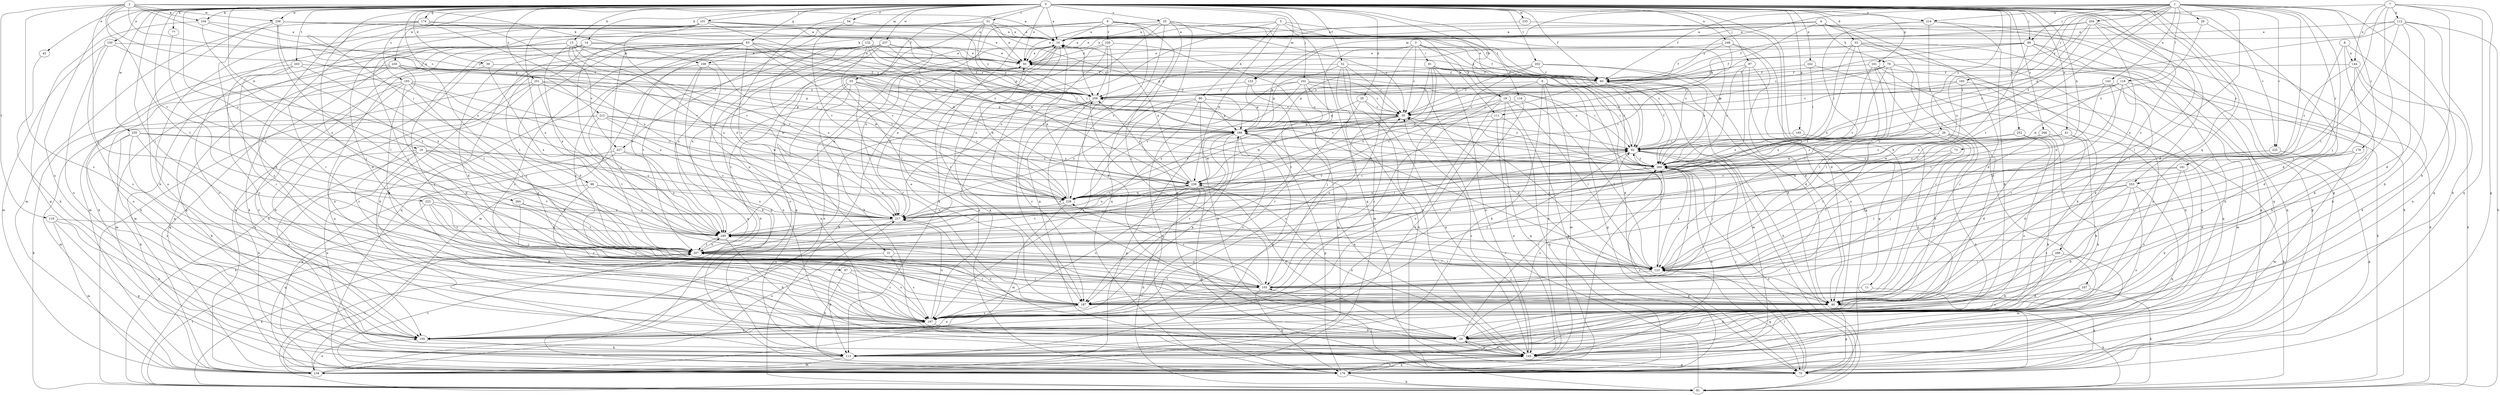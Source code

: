 strict digraph  {
0;
1;
2;
3;
4;
5;
6;
7;
8;
9;
10;
11;
13;
14;
18;
19;
20;
25;
26;
29;
30;
31;
33;
35;
39;
40;
41;
42;
50;
51;
52;
54;
55;
60;
63;
70;
73;
77;
78;
80;
81;
87;
89;
91;
92;
96;
97;
101;
102;
103;
104;
108;
111;
112;
113;
116;
118;
119;
123;
132;
133;
134;
143;
144;
145;
150;
155;
161;
165;
166;
167;
174;
176;
179;
181;
183;
187;
193;
197;
202;
203;
204;
207;
212;
214;
217;
223;
225;
226;
227;
228;
230;
233;
235;
237;
238;
239;
242;
248;
249;
251;
252;
253;
259;
264;
266;
268;
269;
0 -> 10  [label=a];
0 -> 11  [label=b];
0 -> 13  [label=b];
0 -> 14  [label=b];
0 -> 18  [label=b];
0 -> 19  [label=b];
0 -> 25  [label=c];
0 -> 26  [label=c];
0 -> 31  [label=d];
0 -> 33  [label=d];
0 -> 35  [label=d];
0 -> 39  [label=d];
0 -> 40  [label=d];
0 -> 41  [label=e];
0 -> 42  [label=e];
0 -> 50  [label=e];
0 -> 51  [label=f];
0 -> 52  [label=f];
0 -> 54  [label=f];
0 -> 55  [label=f];
0 -> 60  [label=f];
0 -> 63  [label=g];
0 -> 70  [label=g];
0 -> 73  [label=h];
0 -> 77  [label=h];
0 -> 87  [label=i];
0 -> 89  [label=i];
0 -> 96  [label=j];
0 -> 97  [label=j];
0 -> 101  [label=j];
0 -> 102  [label=j];
0 -> 104  [label=k];
0 -> 116  [label=l];
0 -> 132  [label=m];
0 -> 133  [label=m];
0 -> 150  [label=o];
0 -> 155  [label=o];
0 -> 161  [label=p];
0 -> 165  [label=p];
0 -> 167  [label=q];
0 -> 174  [label=q];
0 -> 193  [label=s];
0 -> 202  [label=t];
0 -> 203  [label=t];
0 -> 212  [label=u];
0 -> 214  [label=u];
0 -> 223  [label=v];
0 -> 225  [label=v];
0 -> 230  [label=w];
0 -> 233  [label=w];
0 -> 235  [label=w];
0 -> 237  [label=w];
0 -> 238  [label=w];
0 -> 242  [label=x];
0 -> 248  [label=x];
0 -> 251  [label=y];
0 -> 252  [label=y];
0 -> 253  [label=y];
0 -> 264  [label=z];
0 -> 266  [label=z];
0 -> 268  [label=z];
1 -> 29  [label=c];
1 -> 60  [label=f];
1 -> 89  [label=i];
1 -> 103  [label=j];
1 -> 118  [label=l];
1 -> 133  [label=m];
1 -> 143  [label=n];
1 -> 176  [label=q];
1 -> 179  [label=r];
1 -> 181  [label=r];
1 -> 183  [label=r];
1 -> 187  [label=r];
1 -> 204  [label=t];
1 -> 207  [label=t];
1 -> 214  [label=u];
1 -> 217  [label=u];
1 -> 225  [label=v];
1 -> 253  [label=y];
1 -> 259  [label=y];
1 -> 269  [label=z];
2 -> 10  [label=a];
2 -> 30  [label=c];
2 -> 104  [label=k];
2 -> 108  [label=k];
2 -> 119  [label=l];
2 -> 123  [label=l];
2 -> 166  [label=p];
2 -> 197  [label=s];
2 -> 207  [label=t];
2 -> 217  [label=u];
2 -> 238  [label=w];
3 -> 19  [label=b];
3 -> 30  [label=c];
3 -> 60  [label=f];
3 -> 91  [label=i];
3 -> 92  [label=i];
3 -> 155  [label=o];
3 -> 166  [label=p];
3 -> 249  [label=x];
4 -> 10  [label=a];
4 -> 40  [label=d];
4 -> 50  [label=e];
4 -> 78  [label=h];
4 -> 103  [label=j];
4 -> 108  [label=k];
4 -> 111  [label=k];
4 -> 176  [label=q];
5 -> 10  [label=a];
5 -> 70  [label=g];
5 -> 80  [label=h];
5 -> 92  [label=i];
5 -> 217  [label=u];
5 -> 239  [label=w];
5 -> 269  [label=z];
6 -> 10  [label=a];
6 -> 70  [label=g];
6 -> 103  [label=j];
6 -> 111  [label=k];
6 -> 187  [label=r];
6 -> 217  [label=u];
6 -> 226  [label=v];
6 -> 227  [label=v];
6 -> 269  [label=z];
7 -> 20  [label=b];
7 -> 70  [label=g];
7 -> 112  [label=k];
7 -> 144  [label=n];
7 -> 176  [label=q];
7 -> 187  [label=r];
7 -> 259  [label=y];
7 -> 269  [label=z];
8 -> 113  [label=k];
8 -> 123  [label=l];
8 -> 144  [label=n];
8 -> 145  [label=n];
9 -> 40  [label=d];
9 -> 70  [label=g];
9 -> 92  [label=i];
9 -> 113  [label=k];
9 -> 134  [label=m];
9 -> 145  [label=n];
9 -> 187  [label=r];
9 -> 259  [label=y];
10 -> 50  [label=e];
10 -> 113  [label=k];
10 -> 123  [label=l];
10 -> 249  [label=x];
10 -> 259  [label=y];
11 -> 70  [label=g];
11 -> 187  [label=r];
13 -> 50  [label=e];
13 -> 70  [label=g];
13 -> 134  [label=m];
13 -> 155  [label=o];
13 -> 217  [label=u];
13 -> 227  [label=v];
13 -> 228  [label=v];
13 -> 249  [label=x];
13 -> 259  [label=y];
13 -> 269  [label=z];
14 -> 40  [label=d];
14 -> 50  [label=e];
14 -> 92  [label=i];
14 -> 134  [label=m];
14 -> 145  [label=n];
14 -> 197  [label=s];
14 -> 207  [label=t];
18 -> 113  [label=k];
18 -> 145  [label=n];
18 -> 155  [label=o];
18 -> 207  [label=t];
18 -> 228  [label=v];
18 -> 249  [label=x];
18 -> 269  [label=z];
19 -> 30  [label=c];
19 -> 70  [label=g];
19 -> 123  [label=l];
19 -> 155  [label=o];
19 -> 176  [label=q];
19 -> 197  [label=s];
20 -> 92  [label=i];
20 -> 145  [label=n];
20 -> 217  [label=u];
20 -> 239  [label=w];
20 -> 269  [label=z];
25 -> 10  [label=a];
25 -> 30  [label=c];
25 -> 50  [label=e];
25 -> 145  [label=n];
25 -> 176  [label=q];
25 -> 228  [label=v];
25 -> 249  [label=x];
25 -> 269  [label=z];
26 -> 40  [label=d];
26 -> 92  [label=i];
26 -> 113  [label=k];
26 -> 145  [label=n];
26 -> 239  [label=w];
26 -> 269  [label=z];
29 -> 10  [label=a];
29 -> 40  [label=d];
29 -> 269  [label=z];
30 -> 166  [label=p];
30 -> 197  [label=s];
30 -> 228  [label=v];
30 -> 239  [label=w];
31 -> 113  [label=k];
31 -> 123  [label=l];
31 -> 197  [label=s];
33 -> 50  [label=e];
33 -> 70  [label=g];
33 -> 92  [label=i];
33 -> 113  [label=k];
33 -> 123  [label=l];
33 -> 145  [label=n];
33 -> 217  [label=u];
35 -> 30  [label=c];
35 -> 145  [label=n];
35 -> 166  [label=p];
35 -> 187  [label=r];
39 -> 60  [label=f];
39 -> 155  [label=o];
39 -> 249  [label=x];
39 -> 259  [label=y];
40 -> 70  [label=g];
40 -> 81  [label=h];
40 -> 207  [label=t];
41 -> 20  [label=b];
41 -> 40  [label=d];
41 -> 92  [label=i];
41 -> 123  [label=l];
42 -> 113  [label=k];
50 -> 60  [label=f];
50 -> 81  [label=h];
50 -> 155  [label=o];
51 -> 10  [label=a];
51 -> 50  [label=e];
51 -> 60  [label=f];
51 -> 81  [label=h];
51 -> 123  [label=l];
51 -> 166  [label=p];
51 -> 228  [label=v];
51 -> 239  [label=w];
51 -> 259  [label=y];
52 -> 30  [label=c];
52 -> 60  [label=f];
52 -> 81  [label=h];
52 -> 134  [label=m];
52 -> 145  [label=n];
52 -> 166  [label=p];
52 -> 259  [label=y];
54 -> 10  [label=a];
54 -> 103  [label=j];
54 -> 228  [label=v];
55 -> 20  [label=b];
55 -> 145  [label=n];
55 -> 166  [label=p];
55 -> 187  [label=r];
55 -> 207  [label=t];
55 -> 228  [label=v];
55 -> 259  [label=y];
55 -> 269  [label=z];
60 -> 10  [label=a];
60 -> 40  [label=d];
60 -> 81  [label=h];
60 -> 134  [label=m];
60 -> 228  [label=v];
60 -> 259  [label=y];
63 -> 20  [label=b];
63 -> 40  [label=d];
63 -> 50  [label=e];
63 -> 81  [label=h];
63 -> 103  [label=j];
63 -> 217  [label=u];
63 -> 228  [label=v];
63 -> 249  [label=x];
63 -> 259  [label=y];
63 -> 269  [label=z];
70 -> 92  [label=i];
70 -> 103  [label=j];
70 -> 123  [label=l];
73 -> 103  [label=j];
73 -> 123  [label=l];
73 -> 269  [label=z];
77 -> 207  [label=t];
78 -> 30  [label=c];
78 -> 60  [label=f];
78 -> 81  [label=h];
78 -> 123  [label=l];
78 -> 166  [label=p];
78 -> 187  [label=r];
78 -> 249  [label=x];
80 -> 20  [label=b];
80 -> 30  [label=c];
80 -> 166  [label=p];
80 -> 176  [label=q];
80 -> 197  [label=s];
80 -> 217  [label=u];
81 -> 30  [label=c];
81 -> 92  [label=i];
81 -> 207  [label=t];
81 -> 269  [label=z];
87 -> 103  [label=j];
87 -> 113  [label=k];
87 -> 187  [label=r];
89 -> 30  [label=c];
89 -> 50  [label=e];
89 -> 60  [label=f];
89 -> 70  [label=g];
89 -> 123  [label=l];
89 -> 145  [label=n];
89 -> 176  [label=q];
91 -> 30  [label=c];
91 -> 60  [label=f];
91 -> 123  [label=l];
91 -> 145  [label=n];
91 -> 217  [label=u];
91 -> 228  [label=v];
91 -> 269  [label=z];
92 -> 50  [label=e];
92 -> 60  [label=f];
92 -> 103  [label=j];
92 -> 187  [label=r];
92 -> 228  [label=v];
92 -> 269  [label=z];
96 -> 20  [label=b];
96 -> 197  [label=s];
96 -> 217  [label=u];
96 -> 228  [label=v];
96 -> 249  [label=x];
97 -> 60  [label=f];
97 -> 70  [label=g];
97 -> 155  [label=o];
97 -> 249  [label=x];
97 -> 269  [label=z];
101 -> 10  [label=a];
101 -> 30  [label=c];
101 -> 40  [label=d];
101 -> 155  [label=o];
101 -> 187  [label=r];
101 -> 228  [label=v];
101 -> 239  [label=w];
101 -> 249  [label=x];
101 -> 269  [label=z];
102 -> 30  [label=c];
102 -> 40  [label=d];
102 -> 92  [label=i];
102 -> 103  [label=j];
102 -> 207  [label=t];
102 -> 228  [label=v];
102 -> 249  [label=x];
102 -> 259  [label=y];
103 -> 30  [label=c];
103 -> 40  [label=d];
103 -> 176  [label=q];
103 -> 187  [label=r];
103 -> 228  [label=v];
103 -> 249  [label=x];
104 -> 10  [label=a];
104 -> 70  [label=g];
104 -> 249  [label=x];
104 -> 259  [label=y];
108 -> 60  [label=f];
108 -> 113  [label=k];
108 -> 134  [label=m];
108 -> 145  [label=n];
108 -> 176  [label=q];
111 -> 145  [label=n];
111 -> 155  [label=o];
111 -> 166  [label=p];
111 -> 176  [label=q];
112 -> 10  [label=a];
112 -> 20  [label=b];
112 -> 40  [label=d];
112 -> 50  [label=e];
112 -> 81  [label=h];
112 -> 113  [label=k];
112 -> 166  [label=p];
112 -> 207  [label=t];
113 -> 134  [label=m];
116 -> 30  [label=c];
116 -> 123  [label=l];
116 -> 197  [label=s];
118 -> 20  [label=b];
118 -> 40  [label=d];
118 -> 134  [label=m];
118 -> 217  [label=u];
118 -> 239  [label=w];
118 -> 259  [label=y];
118 -> 269  [label=z];
119 -> 70  [label=g];
119 -> 134  [label=m];
119 -> 155  [label=o];
119 -> 249  [label=x];
123 -> 30  [label=c];
123 -> 70  [label=g];
123 -> 103  [label=j];
123 -> 259  [label=y];
123 -> 269  [label=z];
132 -> 50  [label=e];
132 -> 60  [label=f];
132 -> 92  [label=i];
132 -> 113  [label=k];
132 -> 123  [label=l];
132 -> 166  [label=p];
132 -> 176  [label=q];
132 -> 187  [label=r];
132 -> 197  [label=s];
132 -> 217  [label=u];
132 -> 259  [label=y];
133 -> 134  [label=m];
133 -> 166  [label=p];
133 -> 259  [label=y];
134 -> 50  [label=e];
134 -> 155  [label=o];
134 -> 166  [label=p];
134 -> 207  [label=t];
134 -> 217  [label=u];
143 -> 81  [label=h];
143 -> 187  [label=r];
143 -> 207  [label=t];
143 -> 259  [label=y];
143 -> 269  [label=z];
144 -> 40  [label=d];
144 -> 60  [label=f];
144 -> 81  [label=h];
144 -> 113  [label=k];
144 -> 269  [label=z];
145 -> 20  [label=b];
145 -> 30  [label=c];
145 -> 70  [label=g];
145 -> 92  [label=i];
145 -> 176  [label=q];
150 -> 50  [label=e];
150 -> 134  [label=m];
150 -> 155  [label=o];
150 -> 197  [label=s];
150 -> 249  [label=x];
155 -> 113  [label=k];
161 -> 60  [label=f];
161 -> 123  [label=l];
161 -> 145  [label=n];
161 -> 176  [label=q];
161 -> 187  [label=r];
161 -> 228  [label=v];
165 -> 92  [label=i];
165 -> 197  [label=s];
166 -> 92  [label=i];
166 -> 113  [label=k];
166 -> 145  [label=n];
166 -> 187  [label=r];
166 -> 197  [label=s];
166 -> 207  [label=t];
166 -> 239  [label=w];
167 -> 40  [label=d];
167 -> 81  [label=h];
167 -> 113  [label=k];
167 -> 197  [label=s];
174 -> 10  [label=a];
174 -> 103  [label=j];
174 -> 134  [label=m];
174 -> 197  [label=s];
174 -> 217  [label=u];
174 -> 228  [label=v];
176 -> 81  [label=h];
176 -> 145  [label=n];
176 -> 166  [label=p];
176 -> 207  [label=t];
176 -> 269  [label=z];
179 -> 40  [label=d];
179 -> 123  [label=l];
179 -> 134  [label=m];
179 -> 269  [label=z];
181 -> 20  [label=b];
181 -> 123  [label=l];
181 -> 197  [label=s];
181 -> 239  [label=w];
183 -> 30  [label=c];
183 -> 123  [label=l];
183 -> 217  [label=u];
183 -> 259  [label=y];
187 -> 50  [label=e];
187 -> 155  [label=o];
187 -> 197  [label=s];
187 -> 207  [label=t];
193 -> 20  [label=b];
193 -> 40  [label=d];
193 -> 123  [label=l];
193 -> 134  [label=m];
193 -> 155  [label=o];
193 -> 217  [label=u];
193 -> 228  [label=v];
193 -> 259  [label=y];
197 -> 20  [label=b];
197 -> 155  [label=o];
197 -> 166  [label=p];
197 -> 217  [label=u];
202 -> 30  [label=c];
202 -> 40  [label=d];
202 -> 60  [label=f];
202 -> 166  [label=p];
202 -> 239  [label=w];
202 -> 269  [label=z];
203 -> 60  [label=f];
203 -> 113  [label=k];
203 -> 166  [label=p];
203 -> 187  [label=r];
203 -> 197  [label=s];
203 -> 207  [label=t];
204 -> 10  [label=a];
204 -> 50  [label=e];
204 -> 60  [label=f];
204 -> 92  [label=i];
204 -> 113  [label=k];
204 -> 123  [label=l];
204 -> 249  [label=x];
204 -> 269  [label=z];
207 -> 81  [label=h];
207 -> 123  [label=l];
207 -> 197  [label=s];
207 -> 249  [label=x];
212 -> 81  [label=h];
212 -> 134  [label=m];
212 -> 166  [label=p];
212 -> 207  [label=t];
212 -> 217  [label=u];
212 -> 239  [label=w];
212 -> 269  [label=z];
214 -> 10  [label=a];
214 -> 20  [label=b];
214 -> 81  [label=h];
214 -> 197  [label=s];
214 -> 207  [label=t];
217 -> 10  [label=a];
217 -> 155  [label=o];
217 -> 249  [label=x];
223 -> 103  [label=j];
223 -> 176  [label=q];
223 -> 187  [label=r];
223 -> 207  [label=t];
223 -> 217  [label=u];
225 -> 70  [label=g];
225 -> 228  [label=v];
225 -> 269  [label=z];
226 -> 40  [label=d];
226 -> 50  [label=e];
226 -> 123  [label=l];
226 -> 176  [label=q];
226 -> 187  [label=r];
226 -> 259  [label=y];
227 -> 81  [label=h];
227 -> 176  [label=q];
227 -> 249  [label=x];
227 -> 269  [label=z];
228 -> 10  [label=a];
228 -> 50  [label=e];
228 -> 92  [label=i];
228 -> 134  [label=m];
228 -> 217  [label=u];
228 -> 239  [label=w];
230 -> 60  [label=f];
230 -> 103  [label=j];
230 -> 113  [label=k];
230 -> 134  [label=m];
230 -> 176  [label=q];
230 -> 197  [label=s];
230 -> 239  [label=w];
233 -> 10  [label=a];
233 -> 40  [label=d];
235 -> 20  [label=b];
235 -> 92  [label=i];
235 -> 113  [label=k];
235 -> 155  [label=o];
235 -> 197  [label=s];
235 -> 217  [label=u];
237 -> 50  [label=e];
237 -> 70  [label=g];
237 -> 81  [label=h];
237 -> 176  [label=q];
237 -> 207  [label=t];
237 -> 249  [label=x];
237 -> 259  [label=y];
237 -> 269  [label=z];
238 -> 10  [label=a];
238 -> 20  [label=b];
238 -> 40  [label=d];
238 -> 50  [label=e];
238 -> 123  [label=l];
238 -> 166  [label=p];
238 -> 207  [label=t];
239 -> 10  [label=a];
239 -> 70  [label=g];
239 -> 81  [label=h];
239 -> 145  [label=n];
239 -> 197  [label=s];
239 -> 207  [label=t];
239 -> 217  [label=u];
239 -> 228  [label=v];
239 -> 259  [label=y];
242 -> 60  [label=f];
242 -> 92  [label=i];
242 -> 145  [label=n];
248 -> 40  [label=d];
248 -> 50  [label=e];
248 -> 60  [label=f];
248 -> 70  [label=g];
248 -> 228  [label=v];
249 -> 10  [label=a];
249 -> 20  [label=b];
249 -> 92  [label=i];
249 -> 207  [label=t];
251 -> 145  [label=n];
251 -> 166  [label=p];
251 -> 176  [label=q];
251 -> 197  [label=s];
251 -> 239  [label=w];
251 -> 249  [label=x];
251 -> 259  [label=y];
252 -> 40  [label=d];
252 -> 92  [label=i];
252 -> 113  [label=k];
252 -> 155  [label=o];
252 -> 269  [label=z];
253 -> 20  [label=b];
253 -> 123  [label=l];
253 -> 145  [label=n];
253 -> 176  [label=q];
253 -> 197  [label=s];
253 -> 228  [label=v];
259 -> 30  [label=c];
259 -> 40  [label=d];
259 -> 187  [label=r];
259 -> 197  [label=s];
259 -> 207  [label=t];
264 -> 197  [label=s];
264 -> 207  [label=t];
264 -> 217  [label=u];
266 -> 20  [label=b];
266 -> 123  [label=l];
266 -> 134  [label=m];
268 -> 81  [label=h];
268 -> 92  [label=i];
268 -> 103  [label=j];
268 -> 113  [label=k];
268 -> 239  [label=w];
269 -> 50  [label=e];
269 -> 103  [label=j];
269 -> 145  [label=n];
269 -> 217  [label=u];
269 -> 239  [label=w];
269 -> 259  [label=y];
}
